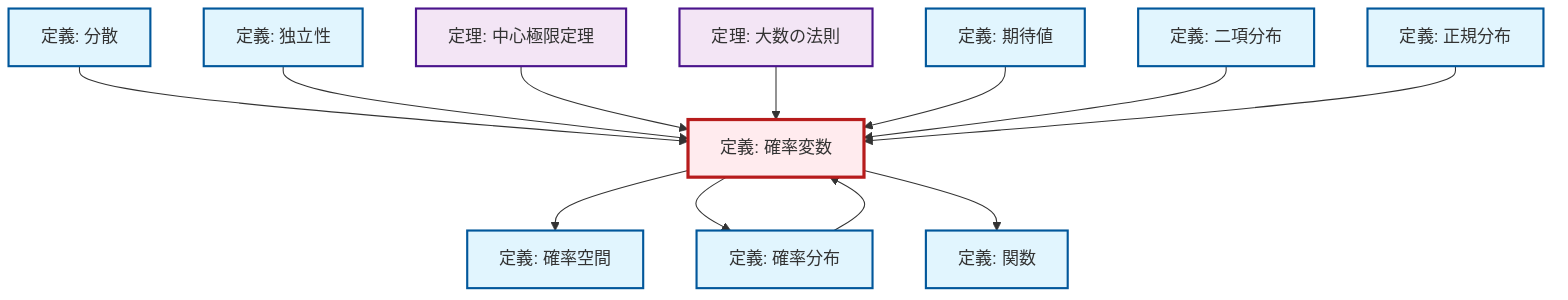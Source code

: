 graph TD
    classDef definition fill:#e1f5fe,stroke:#01579b,stroke-width:2px
    classDef theorem fill:#f3e5f5,stroke:#4a148c,stroke-width:2px
    classDef axiom fill:#fff3e0,stroke:#e65100,stroke-width:2px
    classDef example fill:#e8f5e9,stroke:#1b5e20,stroke-width:2px
    classDef current fill:#ffebee,stroke:#b71c1c,stroke-width:3px
    def-normal-distribution["定義: 正規分布"]:::definition
    def-probability-distribution["定義: 確率分布"]:::definition
    thm-law-of-large-numbers["定理: 大数の法則"]:::theorem
    def-expectation["定義: 期待値"]:::definition
    def-function["定義: 関数"]:::definition
    def-probability-space["定義: 確率空間"]:::definition
    def-random-variable["定義: 確率変数"]:::definition
    def-binomial-distribution["定義: 二項分布"]:::definition
    def-independence["定義: 独立性"]:::definition
    def-variance["定義: 分散"]:::definition
    thm-central-limit["定理: 中心極限定理"]:::theorem
    def-variance --> def-random-variable
    def-independence --> def-random-variable
    def-random-variable --> def-probability-space
    thm-central-limit --> def-random-variable
    def-random-variable --> def-probability-distribution
    thm-law-of-large-numbers --> def-random-variable
    def-expectation --> def-random-variable
    def-binomial-distribution --> def-random-variable
    def-probability-distribution --> def-random-variable
    def-normal-distribution --> def-random-variable
    def-random-variable --> def-function
    class def-random-variable current